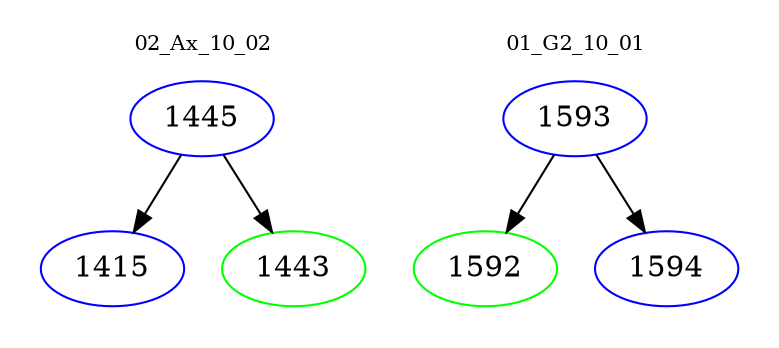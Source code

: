 digraph{
subgraph cluster_0 {
color = white
label = "02_Ax_10_02";
fontsize=10;
T0_1445 [label="1445", color="blue"]
T0_1445 -> T0_1415 [color="black"]
T0_1415 [label="1415", color="blue"]
T0_1445 -> T0_1443 [color="black"]
T0_1443 [label="1443", color="green"]
}
subgraph cluster_1 {
color = white
label = "01_G2_10_01";
fontsize=10;
T1_1593 [label="1593", color="blue"]
T1_1593 -> T1_1592 [color="black"]
T1_1592 [label="1592", color="green"]
T1_1593 -> T1_1594 [color="black"]
T1_1594 [label="1594", color="blue"]
}
}
